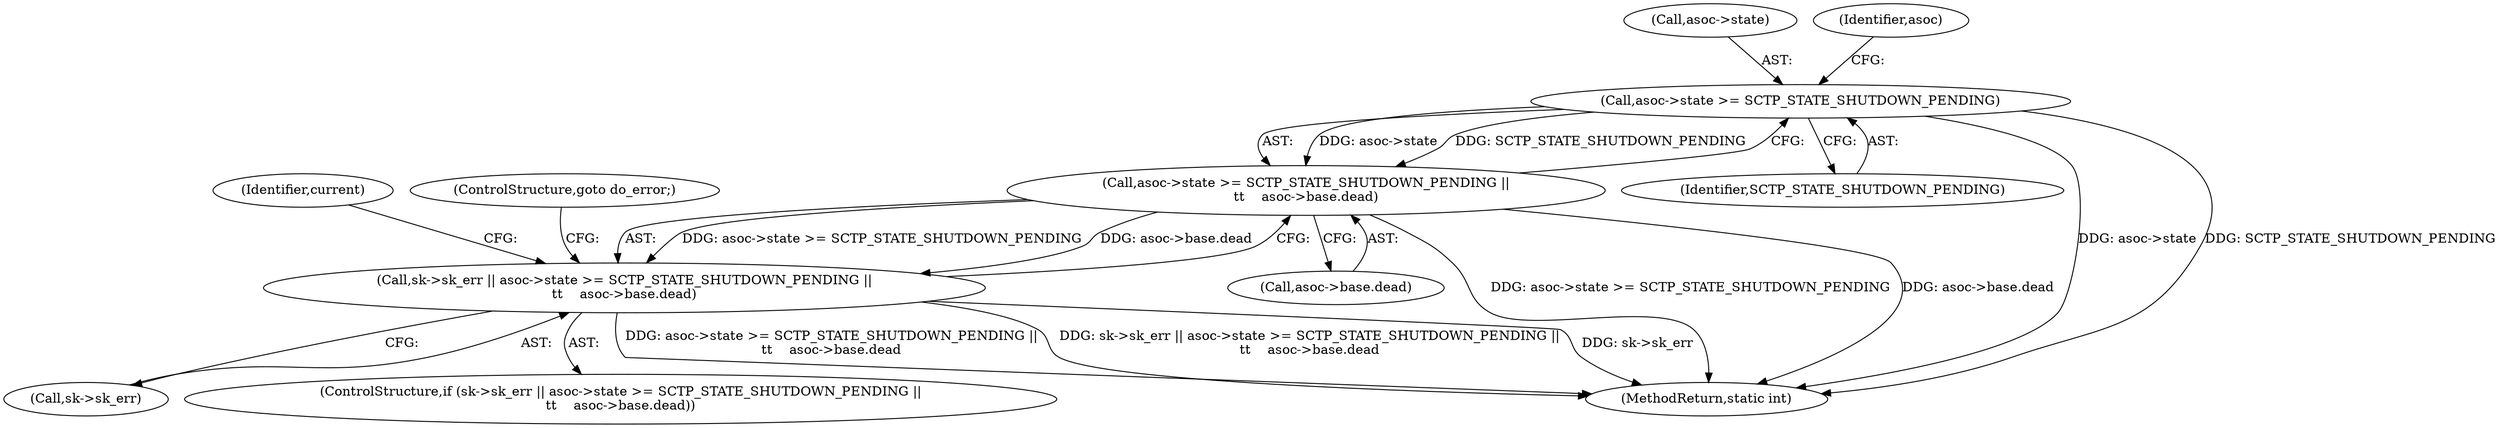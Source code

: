 digraph "0_linux_2dcab598484185dea7ec22219c76dcdd59e3cb90@pointer" {
"1000158" [label="(Call,asoc->state >= SCTP_STATE_SHUTDOWN_PENDING)"];
"1000157" [label="(Call,asoc->state >= SCTP_STATE_SHUTDOWN_PENDING ||\n\t\t    asoc->base.dead)"];
"1000153" [label="(Call,sk->sk_err || asoc->state >= SCTP_STATE_SHUTDOWN_PENDING ||\n\t\t    asoc->base.dead)"];
"1000153" [label="(Call,sk->sk_err || asoc->state >= SCTP_STATE_SHUTDOWN_PENDING ||\n\t\t    asoc->base.dead)"];
"1000159" [label="(Call,asoc->state)"];
"1000171" [label="(Identifier,current)"];
"1000163" [label="(Call,asoc->base.dead)"];
"1000168" [label="(ControlStructure,goto do_error;)"];
"1000165" [label="(Identifier,asoc)"];
"1000157" [label="(Call,asoc->state >= SCTP_STATE_SHUTDOWN_PENDING ||\n\t\t    asoc->base.dead)"];
"1000162" [label="(Identifier,SCTP_STATE_SHUTDOWN_PENDING)"];
"1000154" [label="(Call,sk->sk_err)"];
"1000152" [label="(ControlStructure,if (sk->sk_err || asoc->state >= SCTP_STATE_SHUTDOWN_PENDING ||\n\t\t    asoc->base.dead))"];
"1000158" [label="(Call,asoc->state >= SCTP_STATE_SHUTDOWN_PENDING)"];
"1000230" [label="(MethodReturn,static int)"];
"1000158" -> "1000157"  [label="AST: "];
"1000158" -> "1000162"  [label="CFG: "];
"1000159" -> "1000158"  [label="AST: "];
"1000162" -> "1000158"  [label="AST: "];
"1000165" -> "1000158"  [label="CFG: "];
"1000157" -> "1000158"  [label="CFG: "];
"1000158" -> "1000230"  [label="DDG: asoc->state"];
"1000158" -> "1000230"  [label="DDG: SCTP_STATE_SHUTDOWN_PENDING"];
"1000158" -> "1000157"  [label="DDG: asoc->state"];
"1000158" -> "1000157"  [label="DDG: SCTP_STATE_SHUTDOWN_PENDING"];
"1000157" -> "1000153"  [label="AST: "];
"1000157" -> "1000163"  [label="CFG: "];
"1000163" -> "1000157"  [label="AST: "];
"1000153" -> "1000157"  [label="CFG: "];
"1000157" -> "1000230"  [label="DDG: asoc->state >= SCTP_STATE_SHUTDOWN_PENDING"];
"1000157" -> "1000230"  [label="DDG: asoc->base.dead"];
"1000157" -> "1000153"  [label="DDG: asoc->state >= SCTP_STATE_SHUTDOWN_PENDING"];
"1000157" -> "1000153"  [label="DDG: asoc->base.dead"];
"1000153" -> "1000152"  [label="AST: "];
"1000153" -> "1000154"  [label="CFG: "];
"1000154" -> "1000153"  [label="AST: "];
"1000168" -> "1000153"  [label="CFG: "];
"1000171" -> "1000153"  [label="CFG: "];
"1000153" -> "1000230"  [label="DDG: asoc->state >= SCTP_STATE_SHUTDOWN_PENDING ||\n\t\t    asoc->base.dead"];
"1000153" -> "1000230"  [label="DDG: sk->sk_err || asoc->state >= SCTP_STATE_SHUTDOWN_PENDING ||\n\t\t    asoc->base.dead"];
"1000153" -> "1000230"  [label="DDG: sk->sk_err"];
}

